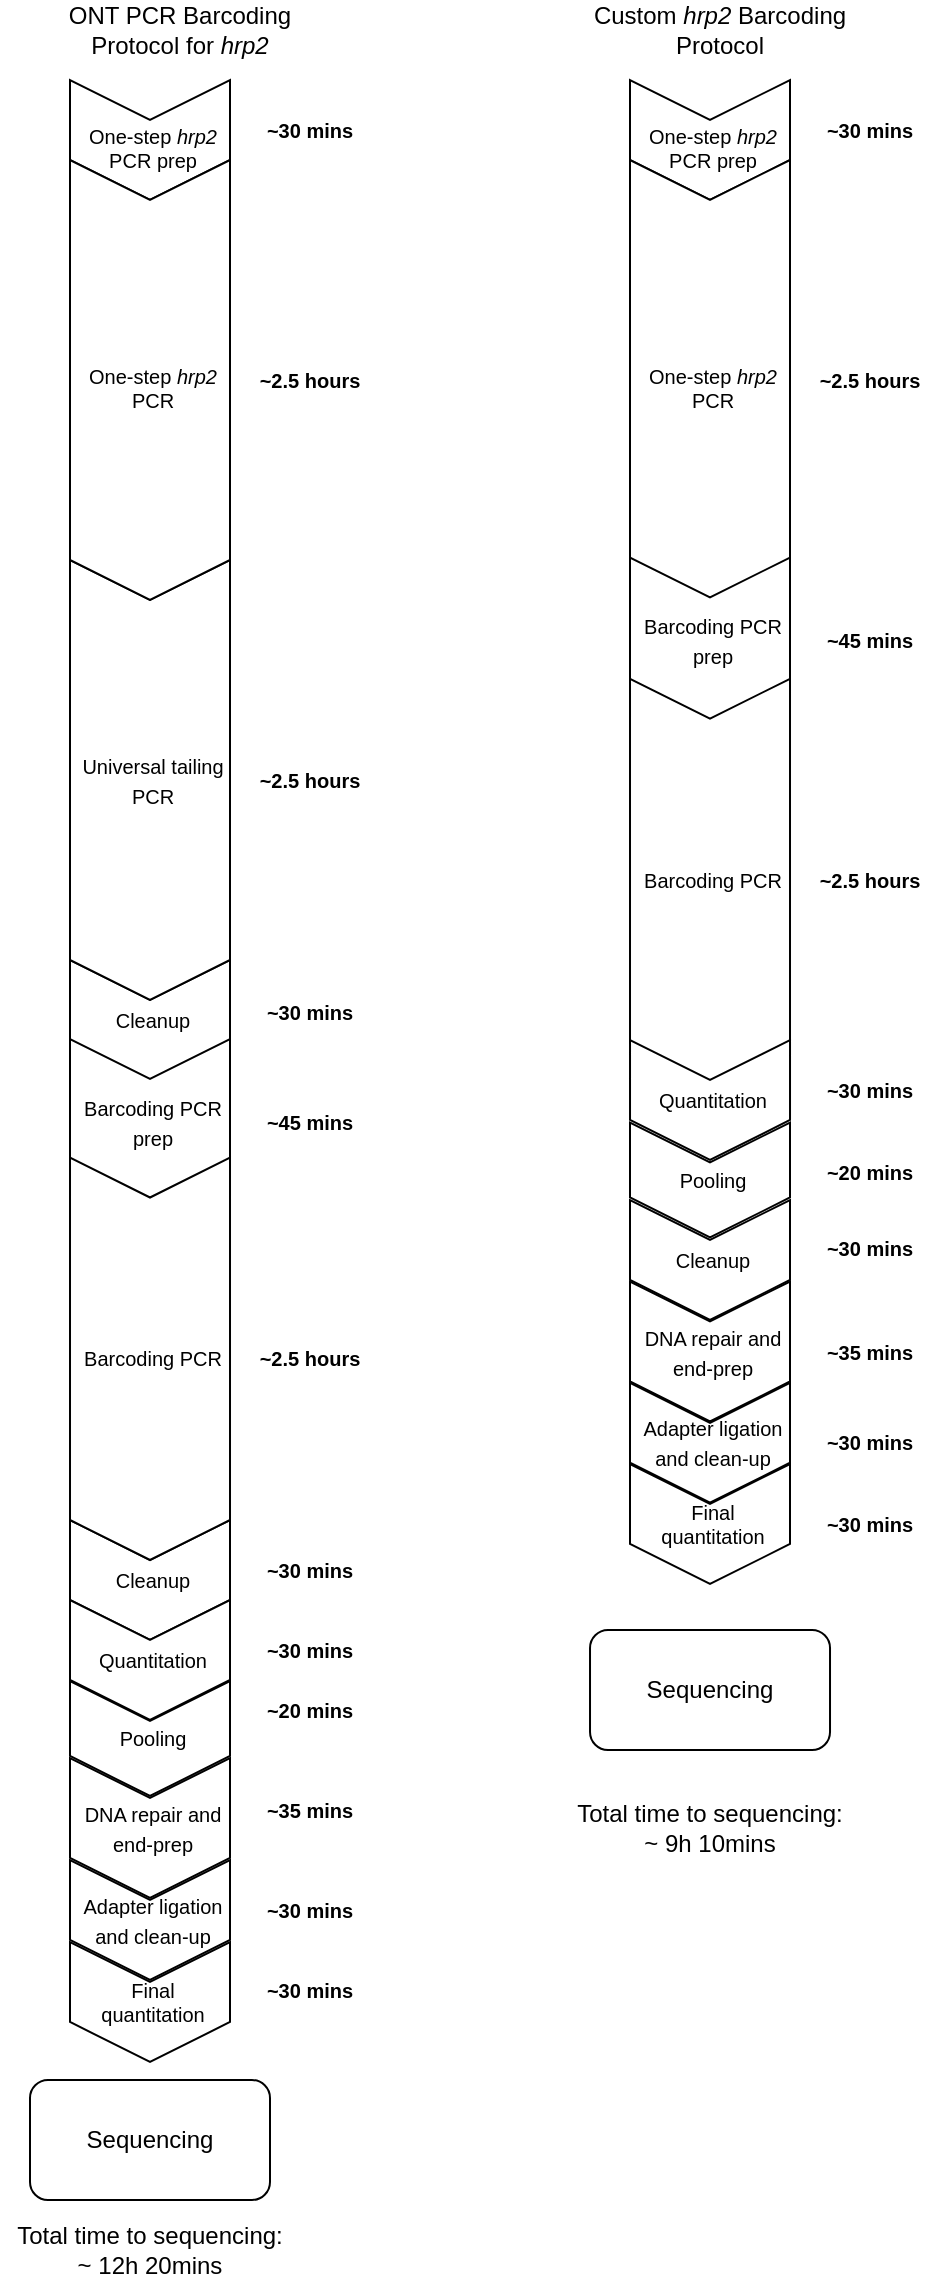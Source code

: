 <mxfile version="15.9.4" type="github">
  <diagram id="NpRxapIsqfa-SvnayN5d" name="Page-1">
    <mxGraphModel dx="675" dy="401" grid="1" gridSize="10" guides="1" tooltips="1" connect="1" arrows="1" fold="1" page="1" pageScale="1" pageWidth="850" pageHeight="2000" math="0" shadow="0">
      <root>
        <mxCell id="0" />
        <mxCell id="1" parent="0" />
        <mxCell id="RjDeFfzfzhG8dPobCuWy-1" value="ONT PCR Barcoding Protocol for &lt;i&gt;hrp2&lt;/i&gt;" style="text;html=1;strokeColor=none;fillColor=none;align=center;verticalAlign=middle;whiteSpace=wrap;rounded=0;" vertex="1" parent="1">
          <mxGeometry x="20" y="40" width="150" height="30" as="geometry" />
        </mxCell>
        <mxCell id="RjDeFfzfzhG8dPobCuWy-2" value="Custom &lt;i&gt;hrp2 &lt;/i&gt;Barcoding Protocol" style="text;html=1;strokeColor=none;fillColor=none;align=center;verticalAlign=middle;whiteSpace=wrap;rounded=0;" vertex="1" parent="1">
          <mxGeometry x="290" y="40" width="150" height="30" as="geometry" />
        </mxCell>
        <mxCell id="RjDeFfzfzhG8dPobCuWy-3" value="&lt;div style=&quot;font-size: 10px&quot;&gt;&lt;font style=&quot;font-size: 10px&quot;&gt;One-step &lt;i&gt;hrp2 &lt;/i&gt;PCR prep&lt;/font&gt;&lt;/div&gt;" style="shape=step;perimeter=stepPerimeter;whiteSpace=wrap;html=1;fixedSize=1;rotation=90;horizontal=0;spacingLeft=3;spacing=3;spacingTop=7;" vertex="1" parent="1">
          <mxGeometry x="50" y="70" width="60" height="80" as="geometry" />
        </mxCell>
        <mxCell id="RjDeFfzfzhG8dPobCuWy-17" value="&lt;div style=&quot;font-size: 10px&quot;&gt;&lt;font style=&quot;font-size: 10px&quot;&gt;Cleanup&lt;/font&gt;&lt;/div&gt;" style="shape=step;perimeter=stepPerimeter;whiteSpace=wrap;html=1;fixedSize=1;rotation=90;horizontal=0;spacingLeft=3;spacing=3;" vertex="1" parent="1">
          <mxGeometry x="50" y="510" width="60" height="80" as="geometry" />
        </mxCell>
        <mxCell id="RjDeFfzfzhG8dPobCuWy-18" value="&lt;font style=&quot;font-size: 10px&quot;&gt;Barcoding PCR prep&lt;/font&gt;" style="shape=step;perimeter=stepPerimeter;whiteSpace=wrap;html=1;fixedSize=1;rotation=90;horizontal=0;spacingLeft=3;spacing=3;" vertex="1" parent="1">
          <mxGeometry x="38.75" y="560.75" width="82.5" height="80" as="geometry" />
        </mxCell>
        <mxCell id="RjDeFfzfzhG8dPobCuWy-19" value="&lt;font style=&quot;font-size: 10px&quot;&gt;Cleanup&lt;/font&gt;" style="shape=step;perimeter=stepPerimeter;whiteSpace=wrap;html=1;fixedSize=1;rotation=90;horizontal=0;spacingLeft=3;spacing=3;" vertex="1" parent="1">
          <mxGeometry x="50" y="790" width="60" height="80" as="geometry" />
        </mxCell>
        <mxCell id="RjDeFfzfzhG8dPobCuWy-20" value="&lt;font style=&quot;font-size: 10px&quot;&gt;Universal tailing PCR&lt;/font&gt;" style="shape=step;perimeter=stepPerimeter;whiteSpace=wrap;html=1;fixedSize=1;rotation=90;horizontal=0;spacingLeft=3;spacing=3;" vertex="1" parent="1">
          <mxGeometry x="-30" y="390" width="220" height="80" as="geometry" />
        </mxCell>
        <mxCell id="RjDeFfzfzhG8dPobCuWy-22" value="&lt;font style=&quot;font-size: 10px&quot;&gt;Pooling&lt;/font&gt;" style="shape=step;perimeter=stepPerimeter;whiteSpace=wrap;html=1;fixedSize=1;rotation=90;horizontal=0;spacingLeft=3;spacing=3;" vertex="1" parent="1">
          <mxGeometry x="51.25" y="869.25" width="57.5" height="80" as="geometry" />
        </mxCell>
        <mxCell id="RjDeFfzfzhG8dPobCuWy-23" value="&lt;font style=&quot;font-size: 10px&quot;&gt;DNA repair and end-prep&lt;/font&gt;" style="shape=step;perimeter=stepPerimeter;whiteSpace=wrap;html=1;fixedSize=1;rotation=90;horizontal=0;spacingLeft=3;spacing=3;" vertex="1" parent="1">
          <mxGeometry x="45" y="914" width="70" height="80" as="geometry" />
        </mxCell>
        <mxCell id="RjDeFfzfzhG8dPobCuWy-25" value="&lt;div style=&quot;font-size: 10px&quot;&gt;&lt;font style=&quot;font-size: 10px&quot;&gt;Final quantitation&lt;/font&gt;&lt;/div&gt;" style="shape=step;perimeter=stepPerimeter;whiteSpace=wrap;html=1;fixedSize=1;rotation=90;horizontal=0;spacingLeft=3;spacing=3;" vertex="1" parent="1">
          <mxGeometry x="50" y="1001" width="60" height="80" as="geometry" />
        </mxCell>
        <mxCell id="RjDeFfzfzhG8dPobCuWy-26" value="Sequencing" style="rounded=1;whiteSpace=wrap;html=1;" vertex="1" parent="1">
          <mxGeometry x="20" y="1080" width="120" height="60" as="geometry" />
        </mxCell>
        <mxCell id="RjDeFfzfzhG8dPobCuWy-35" value="Sequencing" style="rounded=1;whiteSpace=wrap;html=1;" vertex="1" parent="1">
          <mxGeometry x="300.01" y="855" width="120" height="60" as="geometry" />
        </mxCell>
        <mxCell id="RjDeFfzfzhG8dPobCuWy-36" value="&lt;div style=&quot;font-size: 10px&quot;&gt;&lt;font style=&quot;font-size: 10px&quot;&gt;One-step &lt;i&gt;hrp2 &lt;/i&gt;PCR&lt;br&gt;&lt;/font&gt;&lt;/div&gt;" style="shape=step;perimeter=stepPerimeter;whiteSpace=wrap;html=1;fixedSize=1;rotation=90;horizontal=0;spacingLeft=3;spacing=3;spacingTop=7;" vertex="1" parent="1">
          <mxGeometry x="-30" y="190" width="220" height="80" as="geometry" />
        </mxCell>
        <mxCell id="RjDeFfzfzhG8dPobCuWy-37" value="&lt;div style=&quot;font-size: 10px&quot;&gt;&lt;font style=&quot;font-size: 10px&quot;&gt;Barcoding PCR&lt;/font&gt;&lt;/div&gt;" style="shape=step;perimeter=stepPerimeter;whiteSpace=wrap;html=1;fixedSize=1;rotation=90;horizontal=0;spacingLeft=3;spacing=3;" vertex="1" parent="1">
          <mxGeometry x="-20.62" y="679.38" width="201.25" height="80" as="geometry" />
        </mxCell>
        <mxCell id="RjDeFfzfzhG8dPobCuWy-38" value="&lt;font style=&quot;font-size: 10px&quot;&gt;Quantitation&lt;/font&gt;" style="shape=step;perimeter=stepPerimeter;whiteSpace=wrap;html=1;fixedSize=1;rotation=90;horizontal=0;spacingLeft=3;spacing=3;" vertex="1" parent="1">
          <mxGeometry x="50" y="830" width="60" height="80" as="geometry" />
        </mxCell>
        <mxCell id="RjDeFfzfzhG8dPobCuWy-39" value="&lt;font style=&quot;font-size: 10px&quot;&gt;Adapter ligation and clean-up&lt;/font&gt;" style="shape=step;perimeter=stepPerimeter;whiteSpace=wrap;html=1;fixedSize=1;rotation=90;horizontal=0;spacingLeft=3;spacing=3;" vertex="1" parent="1">
          <mxGeometry x="50" y="960" width="60" height="80" as="geometry" />
        </mxCell>
        <mxCell id="RjDeFfzfzhG8dPobCuWy-40" value="&lt;div style=&quot;font-size: 10px&quot;&gt;&lt;font style=&quot;font-size: 10px&quot;&gt;One-step &lt;i&gt;hrp2 &lt;/i&gt;PCR prep&lt;/font&gt;&lt;/div&gt;" style="shape=step;perimeter=stepPerimeter;whiteSpace=wrap;html=1;fixedSize=1;rotation=90;horizontal=0;spacingLeft=3;spacing=3;spacingTop=7;" vertex="1" parent="1">
          <mxGeometry x="330" y="70" width="60" height="80" as="geometry" />
        </mxCell>
        <mxCell id="RjDeFfzfzhG8dPobCuWy-41" value="&lt;div style=&quot;font-size: 10px&quot;&gt;&lt;font style=&quot;font-size: 10px&quot;&gt;One-step &lt;i&gt;hrp2 &lt;/i&gt;PCR&lt;br&gt;&lt;/font&gt;&lt;/div&gt;" style="shape=step;perimeter=stepPerimeter;whiteSpace=wrap;html=1;fixedSize=1;rotation=90;horizontal=0;spacingLeft=3;spacing=3;spacingTop=7;" vertex="1" parent="1">
          <mxGeometry x="250" y="190" width="220" height="80" as="geometry" />
        </mxCell>
        <mxCell id="RjDeFfzfzhG8dPobCuWy-42" value="&lt;font style=&quot;font-size: 10px&quot;&gt;Barcoding PCR prep&lt;/font&gt;" style="shape=step;perimeter=stepPerimeter;whiteSpace=wrap;html=1;fixedSize=1;rotation=90;horizontal=0;spacingLeft=3;spacing=3;" vertex="1" parent="1">
          <mxGeometry x="318.75" y="320" width="82.5" height="80" as="geometry" />
        </mxCell>
        <mxCell id="RjDeFfzfzhG8dPobCuWy-43" value="&lt;div style=&quot;font-size: 10px&quot;&gt;&lt;font style=&quot;font-size: 10px&quot;&gt;Barcoding PCR&lt;/font&gt;&lt;/div&gt;" style="shape=step;perimeter=stepPerimeter;whiteSpace=wrap;html=1;fixedSize=1;rotation=90;horizontal=0;spacingLeft=3;spacing=3;" vertex="1" parent="1">
          <mxGeometry x="259.38" y="440" width="201.25" height="80" as="geometry" />
        </mxCell>
        <mxCell id="RjDeFfzfzhG8dPobCuWy-44" value="&lt;font style=&quot;font-size: 10px&quot;&gt;Quantitation&lt;/font&gt;" style="shape=step;perimeter=stepPerimeter;whiteSpace=wrap;html=1;fixedSize=1;rotation=90;horizontal=0;spacingLeft=3;spacing=3;" vertex="1" parent="1">
          <mxGeometry x="330.01" y="550" width="60" height="80" as="geometry" />
        </mxCell>
        <mxCell id="RjDeFfzfzhG8dPobCuWy-45" value="&lt;font style=&quot;font-size: 10px&quot;&gt;Pooling&lt;/font&gt;" style="shape=step;perimeter=stepPerimeter;whiteSpace=wrap;html=1;fixedSize=1;rotation=90;horizontal=0;spacingLeft=3;spacing=3;" vertex="1" parent="1">
          <mxGeometry x="331.25" y="590" width="57.5" height="80" as="geometry" />
        </mxCell>
        <mxCell id="RjDeFfzfzhG8dPobCuWy-46" value="&lt;font style=&quot;font-size: 10px&quot;&gt;DNA repair and end-prep&lt;/font&gt;" style="shape=step;perimeter=stepPerimeter;whiteSpace=wrap;html=1;fixedSize=1;rotation=90;horizontal=0;spacingLeft=3;spacing=3;" vertex="1" parent="1">
          <mxGeometry x="325" y="675.75" width="70" height="80" as="geometry" />
        </mxCell>
        <mxCell id="RjDeFfzfzhG8dPobCuWy-47" value="&lt;font style=&quot;font-size: 10px&quot;&gt;Adapter ligation and clean-up&lt;/font&gt;" style="shape=step;perimeter=stepPerimeter;whiteSpace=wrap;html=1;fixedSize=1;rotation=90;horizontal=0;spacingLeft=3;spacing=3;" vertex="1" parent="1">
          <mxGeometry x="330" y="721.38" width="60" height="80" as="geometry" />
        </mxCell>
        <mxCell id="RjDeFfzfzhG8dPobCuWy-48" value="&lt;div style=&quot;font-size: 10px&quot;&gt;&lt;font style=&quot;font-size: 10px&quot;&gt;Final quantitation&lt;/font&gt;&lt;/div&gt;" style="shape=step;perimeter=stepPerimeter;whiteSpace=wrap;html=1;fixedSize=1;rotation=90;horizontal=0;spacingLeft=3;spacing=3;" vertex="1" parent="1">
          <mxGeometry x="330" y="762" width="60" height="80" as="geometry" />
        </mxCell>
        <mxCell id="RjDeFfzfzhG8dPobCuWy-49" value="&lt;b&gt;~30 mins&lt;/b&gt;" style="text;html=1;strokeColor=none;fillColor=none;align=center;verticalAlign=middle;whiteSpace=wrap;rounded=0;fontSize=10;" vertex="1" parent="1">
          <mxGeometry x="130" y="90" width="60" height="30" as="geometry" />
        </mxCell>
        <mxCell id="RjDeFfzfzhG8dPobCuWy-50" value="&lt;b&gt;~2.5 hours&lt;br&gt;&lt;/b&gt;" style="text;html=1;strokeColor=none;fillColor=none;align=center;verticalAlign=middle;whiteSpace=wrap;rounded=0;fontSize=10;" vertex="1" parent="1">
          <mxGeometry x="130" y="215" width="60" height="30" as="geometry" />
        </mxCell>
        <mxCell id="RjDeFfzfzhG8dPobCuWy-51" value="&lt;b&gt;~2.5 hours&lt;br&gt;&lt;/b&gt;" style="text;html=1;strokeColor=none;fillColor=none;align=center;verticalAlign=middle;whiteSpace=wrap;rounded=0;fontSize=10;" vertex="1" parent="1">
          <mxGeometry x="130" y="415" width="60" height="30" as="geometry" />
        </mxCell>
        <mxCell id="RjDeFfzfzhG8dPobCuWy-52" value="&lt;b&gt;~30 mins&lt;/b&gt;" style="text;html=1;strokeColor=none;fillColor=none;align=center;verticalAlign=middle;whiteSpace=wrap;rounded=0;fontSize=10;" vertex="1" parent="1">
          <mxGeometry x="130" y="530.75" width="60" height="30" as="geometry" />
        </mxCell>
        <mxCell id="RjDeFfzfzhG8dPobCuWy-53" value="&lt;b&gt;~45 mins&lt;/b&gt;" style="text;html=1;strokeColor=none;fillColor=none;align=center;verticalAlign=middle;whiteSpace=wrap;rounded=0;fontSize=10;" vertex="1" parent="1">
          <mxGeometry x="130" y="585.75" width="60" height="30" as="geometry" />
        </mxCell>
        <mxCell id="RjDeFfzfzhG8dPobCuWy-54" value="&lt;b&gt;~2.5 hours&lt;/b&gt;" style="text;html=1;strokeColor=none;fillColor=none;align=center;verticalAlign=middle;whiteSpace=wrap;rounded=0;fontSize=10;" vertex="1" parent="1">
          <mxGeometry x="130" y="704.38" width="60" height="30" as="geometry" />
        </mxCell>
        <mxCell id="RjDeFfzfzhG8dPobCuWy-55" value="&lt;b&gt;~30 mins&lt;/b&gt;" style="text;html=1;strokeColor=none;fillColor=none;align=center;verticalAlign=middle;whiteSpace=wrap;rounded=0;fontSize=10;" vertex="1" parent="1">
          <mxGeometry x="130" y="810" width="60" height="30" as="geometry" />
        </mxCell>
        <mxCell id="RjDeFfzfzhG8dPobCuWy-56" value="&lt;b&gt;~30 mins&lt;/b&gt;" style="text;html=1;strokeColor=none;fillColor=none;align=center;verticalAlign=middle;whiteSpace=wrap;rounded=0;fontSize=10;" vertex="1" parent="1">
          <mxGeometry x="130" y="850" width="60" height="30" as="geometry" />
        </mxCell>
        <mxCell id="RjDeFfzfzhG8dPobCuWy-57" value="&lt;b&gt;~20 mins&lt;/b&gt;" style="text;html=1;strokeColor=none;fillColor=none;align=center;verticalAlign=middle;whiteSpace=wrap;rounded=0;fontSize=10;" vertex="1" parent="1">
          <mxGeometry x="130" y="880" width="60" height="30" as="geometry" />
        </mxCell>
        <mxCell id="RjDeFfzfzhG8dPobCuWy-58" value="&lt;b&gt;~35 mins&lt;/b&gt;" style="text;html=1;strokeColor=none;fillColor=none;align=center;verticalAlign=middle;whiteSpace=wrap;rounded=0;fontSize=10;" vertex="1" parent="1">
          <mxGeometry x="130" y="930" width="60" height="30" as="geometry" />
        </mxCell>
        <mxCell id="RjDeFfzfzhG8dPobCuWy-59" value="&lt;b&gt;~30 mins&lt;/b&gt;" style="text;html=1;strokeColor=none;fillColor=none;align=center;verticalAlign=middle;whiteSpace=wrap;rounded=0;fontSize=10;" vertex="1" parent="1">
          <mxGeometry x="130" y="980" width="60" height="30" as="geometry" />
        </mxCell>
        <mxCell id="RjDeFfzfzhG8dPobCuWy-60" value="&lt;b&gt;~30 mins&lt;/b&gt;" style="text;html=1;strokeColor=none;fillColor=none;align=center;verticalAlign=middle;whiteSpace=wrap;rounded=0;fontSize=10;" vertex="1" parent="1">
          <mxGeometry x="130" y="1020" width="60" height="30" as="geometry" />
        </mxCell>
        <mxCell id="RjDeFfzfzhG8dPobCuWy-61" value="&lt;b&gt;~30 mins&lt;/b&gt;" style="text;html=1;strokeColor=none;fillColor=none;align=center;verticalAlign=middle;whiteSpace=wrap;rounded=0;fontSize=10;" vertex="1" parent="1">
          <mxGeometry x="410" y="90" width="60" height="30" as="geometry" />
        </mxCell>
        <mxCell id="RjDeFfzfzhG8dPobCuWy-62" value="&lt;b&gt;~2.5 hours&lt;br&gt;&lt;/b&gt;" style="text;html=1;strokeColor=none;fillColor=none;align=center;verticalAlign=middle;whiteSpace=wrap;rounded=0;fontSize=10;" vertex="1" parent="1">
          <mxGeometry x="410" y="215" width="60" height="30" as="geometry" />
        </mxCell>
        <mxCell id="RjDeFfzfzhG8dPobCuWy-63" value="&lt;b&gt;~45 mins&lt;/b&gt;" style="text;html=1;strokeColor=none;fillColor=none;align=center;verticalAlign=middle;whiteSpace=wrap;rounded=0;fontSize=10;" vertex="1" parent="1">
          <mxGeometry x="410" y="345" width="60" height="30" as="geometry" />
        </mxCell>
        <mxCell id="RjDeFfzfzhG8dPobCuWy-65" value="&lt;b&gt;~2.5 hours&lt;br&gt;&lt;/b&gt;" style="text;html=1;strokeColor=none;fillColor=none;align=center;verticalAlign=middle;whiteSpace=wrap;rounded=0;fontSize=10;" vertex="1" parent="1">
          <mxGeometry x="410" y="465" width="60" height="30" as="geometry" />
        </mxCell>
        <mxCell id="RjDeFfzfzhG8dPobCuWy-66" value="&lt;b&gt;~30 mins&lt;/b&gt;" style="text;html=1;strokeColor=none;fillColor=none;align=center;verticalAlign=middle;whiteSpace=wrap;rounded=0;fontSize=10;" vertex="1" parent="1">
          <mxGeometry x="410" y="570" width="60" height="30" as="geometry" />
        </mxCell>
        <mxCell id="RjDeFfzfzhG8dPobCuWy-67" value="&lt;b&gt;~20 mins&lt;/b&gt;" style="text;html=1;strokeColor=none;fillColor=none;align=center;verticalAlign=middle;whiteSpace=wrap;rounded=0;fontSize=10;" vertex="1" parent="1">
          <mxGeometry x="410" y="610.75" width="60" height="30" as="geometry" />
        </mxCell>
        <mxCell id="RjDeFfzfzhG8dPobCuWy-68" value="&lt;font style=&quot;font-size: 10px&quot;&gt;Cleanup&lt;/font&gt;" style="shape=step;perimeter=stepPerimeter;whiteSpace=wrap;html=1;fixedSize=1;rotation=90;horizontal=0;spacingLeft=3;spacing=3;" vertex="1" parent="1">
          <mxGeometry x="330" y="630" width="60" height="80" as="geometry" />
        </mxCell>
        <mxCell id="RjDeFfzfzhG8dPobCuWy-69" value="&lt;b&gt;~30 mins&lt;/b&gt;" style="text;html=1;strokeColor=none;fillColor=none;align=center;verticalAlign=middle;whiteSpace=wrap;rounded=0;fontSize=10;" vertex="1" parent="1">
          <mxGeometry x="410" y="649.38" width="60" height="30" as="geometry" />
        </mxCell>
        <mxCell id="RjDeFfzfzhG8dPobCuWy-70" value="&lt;b&gt;~35 mins&lt;/b&gt;" style="text;html=1;strokeColor=none;fillColor=none;align=center;verticalAlign=middle;whiteSpace=wrap;rounded=0;fontSize=10;" vertex="1" parent="1">
          <mxGeometry x="410" y="700.75" width="60" height="30" as="geometry" />
        </mxCell>
        <mxCell id="RjDeFfzfzhG8dPobCuWy-71" value="&lt;b&gt;~30 mins&lt;/b&gt;" style="text;html=1;strokeColor=none;fillColor=none;align=center;verticalAlign=middle;whiteSpace=wrap;rounded=0;fontSize=10;" vertex="1" parent="1">
          <mxGeometry x="410" y="746.38" width="60" height="30" as="geometry" />
        </mxCell>
        <mxCell id="RjDeFfzfzhG8dPobCuWy-72" value="&lt;b&gt;~30 mins&lt;/b&gt;" style="text;html=1;strokeColor=none;fillColor=none;align=center;verticalAlign=middle;whiteSpace=wrap;rounded=0;fontSize=10;" vertex="1" parent="1">
          <mxGeometry x="410" y="787" width="60" height="30" as="geometry" />
        </mxCell>
        <mxCell id="RjDeFfzfzhG8dPobCuWy-73" value="&lt;div&gt;Total time to sequencing:&lt;/div&gt;&lt;div&gt;~ 12h 20mins&lt;br&gt;&lt;/div&gt;" style="text;html=1;strokeColor=none;fillColor=none;align=center;verticalAlign=middle;whiteSpace=wrap;rounded=0;" vertex="1" parent="1">
          <mxGeometry x="5" y="1150" width="150" height="30" as="geometry" />
        </mxCell>
        <mxCell id="RjDeFfzfzhG8dPobCuWy-74" value="&lt;div&gt;Total time to sequencing:&lt;/div&gt;&lt;div&gt;~ 9h 10mins&lt;br&gt;&lt;/div&gt;" style="text;html=1;strokeColor=none;fillColor=none;align=center;verticalAlign=middle;whiteSpace=wrap;rounded=0;" vertex="1" parent="1">
          <mxGeometry x="285" y="939" width="150" height="30" as="geometry" />
        </mxCell>
      </root>
    </mxGraphModel>
  </diagram>
</mxfile>
